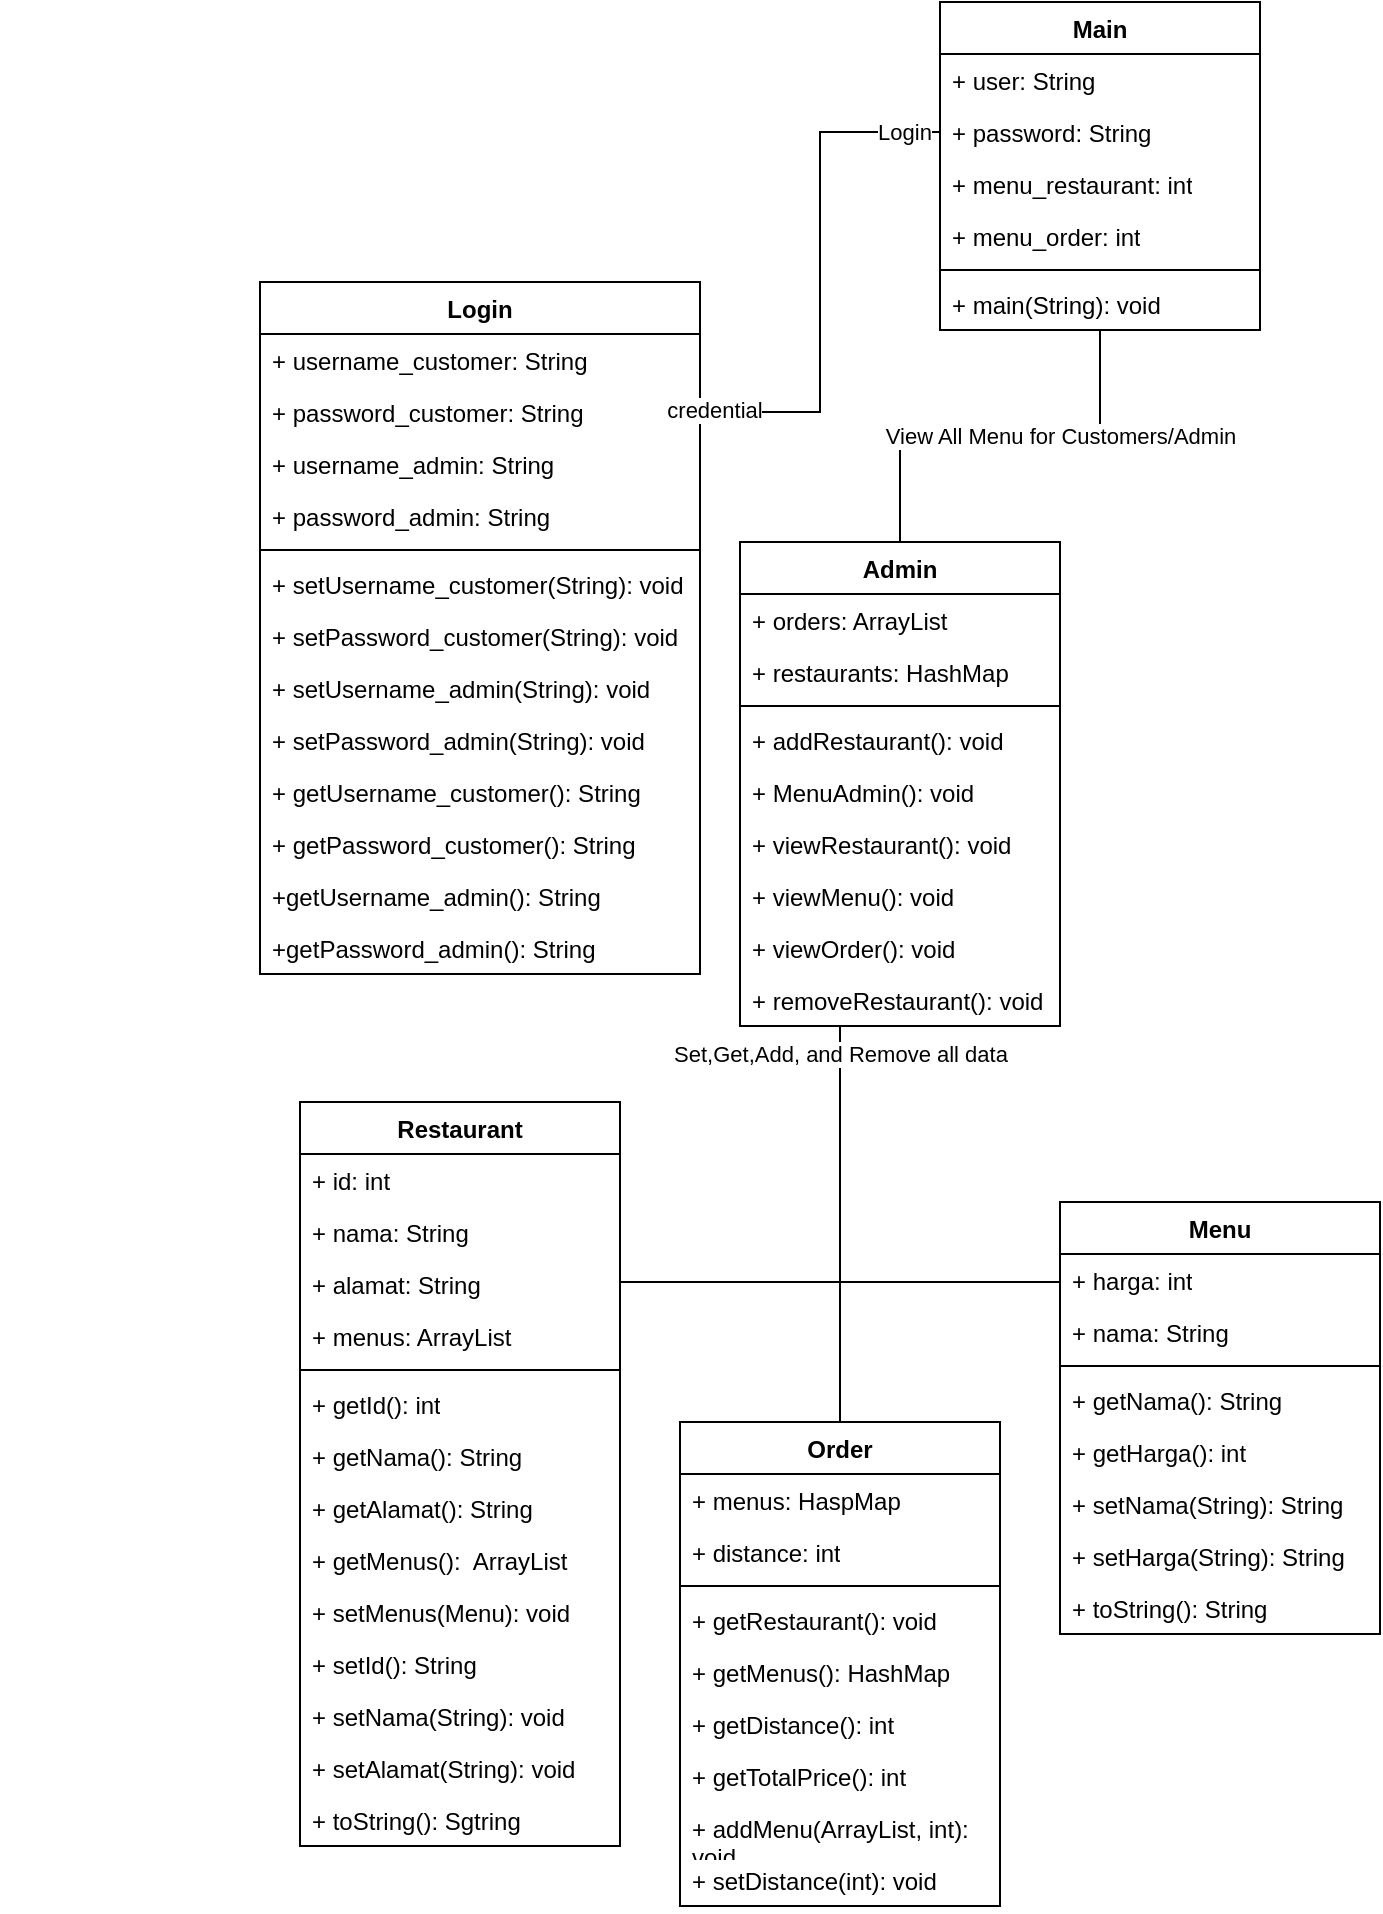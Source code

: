 <mxfile version="21.1.8" type="device">
  <diagram id="C5RBs43oDa-KdzZeNtuy" name="Page-1">
    <mxGraphModel dx="794" dy="462" grid="1" gridSize="10" guides="1" tooltips="1" connect="1" arrows="1" fold="1" page="1" pageScale="1" pageWidth="827" pageHeight="1169" math="0" shadow="0">
      <root>
        <mxCell id="WIyWlLk6GJQsqaUBKTNV-0" />
        <mxCell id="WIyWlLk6GJQsqaUBKTNV-1" parent="WIyWlLk6GJQsqaUBKTNV-0" />
        <mxCell id="12VqOVtXl39A6SLYMm3P-0" style="edgeStyle=orthogonalEdgeStyle;rounded=0;orthogonalLoop=1;jettySize=auto;html=1;entryX=0.5;entryY=0;entryDx=0;entryDy=0;endArrow=none;endFill=0;" edge="1" parent="WIyWlLk6GJQsqaUBKTNV-1" source="12VqOVtXl39A6SLYMm3P-2" target="12VqOVtXl39A6SLYMm3P-50">
          <mxGeometry relative="1" as="geometry" />
        </mxCell>
        <mxCell id="12VqOVtXl39A6SLYMm3P-1" value="View All Menu for Customers/Admin" style="edgeLabel;html=1;align=center;verticalAlign=middle;resizable=0;points=[];" connectable="0" vertex="1" parent="12VqOVtXl39A6SLYMm3P-0">
          <mxGeometry x="-0.288" relative="1" as="geometry">
            <mxPoint as="offset" />
          </mxGeometry>
        </mxCell>
        <mxCell id="12VqOVtXl39A6SLYMm3P-2" value="Main" style="swimlane;fontStyle=1;align=center;verticalAlign=top;childLayout=stackLayout;horizontal=1;startSize=26;horizontalStack=0;resizeParent=1;resizeParentMax=0;resizeLast=0;collapsible=1;marginBottom=0;whiteSpace=wrap;html=1;" vertex="1" parent="WIyWlLk6GJQsqaUBKTNV-1">
          <mxGeometry x="580" y="100" width="160" height="164" as="geometry" />
        </mxCell>
        <mxCell id="12VqOVtXl39A6SLYMm3P-3" value="+ user: String" style="text;strokeColor=none;fillColor=none;align=left;verticalAlign=top;spacingLeft=4;spacingRight=4;overflow=hidden;rotatable=0;points=[[0,0.5],[1,0.5]];portConstraint=eastwest;whiteSpace=wrap;html=1;" vertex="1" parent="12VqOVtXl39A6SLYMm3P-2">
          <mxGeometry y="26" width="160" height="26" as="geometry" />
        </mxCell>
        <mxCell id="12VqOVtXl39A6SLYMm3P-4" value="+ password: String" style="text;strokeColor=none;fillColor=none;align=left;verticalAlign=top;spacingLeft=4;spacingRight=4;overflow=hidden;rotatable=0;points=[[0,0.5],[1,0.5]];portConstraint=eastwest;whiteSpace=wrap;html=1;" vertex="1" parent="12VqOVtXl39A6SLYMm3P-2">
          <mxGeometry y="52" width="160" height="26" as="geometry" />
        </mxCell>
        <mxCell id="12VqOVtXl39A6SLYMm3P-5" value="+ menu_restaurant: int" style="text;strokeColor=none;fillColor=none;align=left;verticalAlign=top;spacingLeft=4;spacingRight=4;overflow=hidden;rotatable=0;points=[[0,0.5],[1,0.5]];portConstraint=eastwest;whiteSpace=wrap;html=1;" vertex="1" parent="12VqOVtXl39A6SLYMm3P-2">
          <mxGeometry y="78" width="160" height="26" as="geometry" />
        </mxCell>
        <mxCell id="12VqOVtXl39A6SLYMm3P-6" value="+ menu_order: int" style="text;strokeColor=none;fillColor=none;align=left;verticalAlign=top;spacingLeft=4;spacingRight=4;overflow=hidden;rotatable=0;points=[[0,0.5],[1,0.5]];portConstraint=eastwest;whiteSpace=wrap;html=1;" vertex="1" parent="12VqOVtXl39A6SLYMm3P-2">
          <mxGeometry y="104" width="160" height="26" as="geometry" />
        </mxCell>
        <mxCell id="12VqOVtXl39A6SLYMm3P-7" value="" style="line;strokeWidth=1;fillColor=none;align=left;verticalAlign=middle;spacingTop=-1;spacingLeft=3;spacingRight=3;rotatable=0;labelPosition=right;points=[];portConstraint=eastwest;strokeColor=inherit;" vertex="1" parent="12VqOVtXl39A6SLYMm3P-2">
          <mxGeometry y="130" width="160" height="8" as="geometry" />
        </mxCell>
        <mxCell id="12VqOVtXl39A6SLYMm3P-8" value="+ main(String): void" style="text;strokeColor=none;fillColor=none;align=left;verticalAlign=top;spacingLeft=4;spacingRight=4;overflow=hidden;rotatable=0;points=[[0,0.5],[1,0.5]];portConstraint=eastwest;whiteSpace=wrap;html=1;" vertex="1" parent="12VqOVtXl39A6SLYMm3P-2">
          <mxGeometry y="138" width="160" height="26" as="geometry" />
        </mxCell>
        <mxCell id="12VqOVtXl39A6SLYMm3P-9" value="Login" style="swimlane;fontStyle=1;align=center;verticalAlign=top;childLayout=stackLayout;horizontal=1;startSize=26;horizontalStack=0;resizeParent=1;resizeParentMax=0;resizeLast=0;collapsible=1;marginBottom=0;whiteSpace=wrap;html=1;" vertex="1" parent="WIyWlLk6GJQsqaUBKTNV-1">
          <mxGeometry x="240" y="240" width="220" height="346" as="geometry" />
        </mxCell>
        <mxCell id="12VqOVtXl39A6SLYMm3P-10" value="+ username_customer: String" style="text;strokeColor=none;fillColor=none;align=left;verticalAlign=top;spacingLeft=4;spacingRight=4;overflow=hidden;rotatable=0;points=[[0,0.5],[1,0.5]];portConstraint=eastwest;whiteSpace=wrap;html=1;" vertex="1" parent="12VqOVtXl39A6SLYMm3P-9">
          <mxGeometry y="26" width="220" height="26" as="geometry" />
        </mxCell>
        <mxCell id="12VqOVtXl39A6SLYMm3P-11" value="+ password_customer: String" style="text;strokeColor=none;fillColor=none;align=left;verticalAlign=top;spacingLeft=4;spacingRight=4;overflow=hidden;rotatable=0;points=[[0,0.5],[1,0.5]];portConstraint=eastwest;whiteSpace=wrap;html=1;" vertex="1" parent="12VqOVtXl39A6SLYMm3P-9">
          <mxGeometry y="52" width="220" height="26" as="geometry" />
        </mxCell>
        <mxCell id="12VqOVtXl39A6SLYMm3P-12" value="+ username_admin: String" style="text;strokeColor=none;fillColor=none;align=left;verticalAlign=top;spacingLeft=4;spacingRight=4;overflow=hidden;rotatable=0;points=[[0,0.5],[1,0.5]];portConstraint=eastwest;whiteSpace=wrap;html=1;" vertex="1" parent="12VqOVtXl39A6SLYMm3P-9">
          <mxGeometry y="78" width="220" height="26" as="geometry" />
        </mxCell>
        <mxCell id="12VqOVtXl39A6SLYMm3P-13" value="+ password_admin: String" style="text;strokeColor=none;fillColor=none;align=left;verticalAlign=top;spacingLeft=4;spacingRight=4;overflow=hidden;rotatable=0;points=[[0,0.5],[1,0.5]];portConstraint=eastwest;whiteSpace=wrap;html=1;" vertex="1" parent="12VqOVtXl39A6SLYMm3P-9">
          <mxGeometry y="104" width="220" height="26" as="geometry" />
        </mxCell>
        <mxCell id="12VqOVtXl39A6SLYMm3P-14" value="" style="line;strokeWidth=1;fillColor=none;align=left;verticalAlign=middle;spacingTop=-1;spacingLeft=3;spacingRight=3;rotatable=0;labelPosition=right;points=[];portConstraint=eastwest;strokeColor=inherit;" vertex="1" parent="12VqOVtXl39A6SLYMm3P-9">
          <mxGeometry y="130" width="220" height="8" as="geometry" />
        </mxCell>
        <mxCell id="12VqOVtXl39A6SLYMm3P-15" value="+ setUsername_customer(String): void" style="text;strokeColor=none;fillColor=none;align=left;verticalAlign=top;spacingLeft=4;spacingRight=4;overflow=hidden;rotatable=0;points=[[0,0.5],[1,0.5]];portConstraint=eastwest;whiteSpace=wrap;html=1;" vertex="1" parent="12VqOVtXl39A6SLYMm3P-9">
          <mxGeometry y="138" width="220" height="26" as="geometry" />
        </mxCell>
        <mxCell id="12VqOVtXl39A6SLYMm3P-16" value="+ setPassword_customer(String): void" style="text;strokeColor=none;fillColor=none;align=left;verticalAlign=top;spacingLeft=4;spacingRight=4;overflow=hidden;rotatable=0;points=[[0,0.5],[1,0.5]];portConstraint=eastwest;whiteSpace=wrap;html=1;" vertex="1" parent="12VqOVtXl39A6SLYMm3P-9">
          <mxGeometry y="164" width="220" height="26" as="geometry" />
        </mxCell>
        <mxCell id="12VqOVtXl39A6SLYMm3P-17" value="+ setUsername_admin(String): void" style="text;strokeColor=none;fillColor=none;align=left;verticalAlign=top;spacingLeft=4;spacingRight=4;overflow=hidden;rotatable=0;points=[[0,0.5],[1,0.5]];portConstraint=eastwest;whiteSpace=wrap;html=1;" vertex="1" parent="12VqOVtXl39A6SLYMm3P-9">
          <mxGeometry y="190" width="220" height="26" as="geometry" />
        </mxCell>
        <mxCell id="12VqOVtXl39A6SLYMm3P-18" value="+ setPassword_admin(String): void" style="text;strokeColor=none;fillColor=none;align=left;verticalAlign=top;spacingLeft=4;spacingRight=4;overflow=hidden;rotatable=0;points=[[0,0.5],[1,0.5]];portConstraint=eastwest;whiteSpace=wrap;html=1;" vertex="1" parent="12VqOVtXl39A6SLYMm3P-9">
          <mxGeometry y="216" width="220" height="26" as="geometry" />
        </mxCell>
        <mxCell id="12VqOVtXl39A6SLYMm3P-19" value="+ getUsername_customer(): String" style="text;strokeColor=none;fillColor=none;align=left;verticalAlign=top;spacingLeft=4;spacingRight=4;overflow=hidden;rotatable=0;points=[[0,0.5],[1,0.5]];portConstraint=eastwest;whiteSpace=wrap;html=1;" vertex="1" parent="12VqOVtXl39A6SLYMm3P-9">
          <mxGeometry y="242" width="220" height="26" as="geometry" />
        </mxCell>
        <mxCell id="12VqOVtXl39A6SLYMm3P-20" value="+ getPassword_customer(): String" style="text;strokeColor=none;fillColor=none;align=left;verticalAlign=top;spacingLeft=4;spacingRight=4;overflow=hidden;rotatable=0;points=[[0,0.5],[1,0.5]];portConstraint=eastwest;whiteSpace=wrap;html=1;" vertex="1" parent="12VqOVtXl39A6SLYMm3P-9">
          <mxGeometry y="268" width="220" height="26" as="geometry" />
        </mxCell>
        <mxCell id="12VqOVtXl39A6SLYMm3P-21" value="+getUsername_admin(): String" style="text;strokeColor=none;fillColor=none;align=left;verticalAlign=top;spacingLeft=4;spacingRight=4;overflow=hidden;rotatable=0;points=[[0,0.5],[1,0.5]];portConstraint=eastwest;whiteSpace=wrap;html=1;" vertex="1" parent="12VqOVtXl39A6SLYMm3P-9">
          <mxGeometry y="294" width="220" height="26" as="geometry" />
        </mxCell>
        <mxCell id="12VqOVtXl39A6SLYMm3P-22" value="+getPassword_admin(): String" style="text;strokeColor=none;fillColor=none;align=left;verticalAlign=top;spacingLeft=4;spacingRight=4;overflow=hidden;rotatable=0;points=[[0,0.5],[1,0.5]];portConstraint=eastwest;whiteSpace=wrap;html=1;" vertex="1" parent="12VqOVtXl39A6SLYMm3P-9">
          <mxGeometry y="320" width="220" height="26" as="geometry" />
        </mxCell>
        <mxCell id="12VqOVtXl39A6SLYMm3P-23" style="edgeStyle=orthogonalEdgeStyle;rounded=0;orthogonalLoop=1;jettySize=auto;html=1;endArrow=none;endFill=0;" edge="1" parent="WIyWlLk6GJQsqaUBKTNV-1" source="12VqOVtXl39A6SLYMm3P-24" target="12VqOVtXl39A6SLYMm3P-59">
          <mxGeometry relative="1" as="geometry">
            <Array as="points">
              <mxPoint x="730" y="740" />
              <mxPoint x="530" y="740" />
            </Array>
          </mxGeometry>
        </mxCell>
        <mxCell id="12VqOVtXl39A6SLYMm3P-24" value="Menu" style="swimlane;fontStyle=1;align=center;verticalAlign=top;childLayout=stackLayout;horizontal=1;startSize=26;horizontalStack=0;resizeParent=1;resizeParentMax=0;resizeLast=0;collapsible=1;marginBottom=0;whiteSpace=wrap;html=1;" vertex="1" parent="WIyWlLk6GJQsqaUBKTNV-1">
          <mxGeometry x="640" y="700" width="160" height="216" as="geometry" />
        </mxCell>
        <mxCell id="12VqOVtXl39A6SLYMm3P-25" value="+ harga: int" style="text;strokeColor=none;fillColor=none;align=left;verticalAlign=top;spacingLeft=4;spacingRight=4;overflow=hidden;rotatable=0;points=[[0,0.5],[1,0.5]];portConstraint=eastwest;whiteSpace=wrap;html=1;" vertex="1" parent="12VqOVtXl39A6SLYMm3P-24">
          <mxGeometry y="26" width="160" height="26" as="geometry" />
        </mxCell>
        <mxCell id="12VqOVtXl39A6SLYMm3P-26" value="+ nama: String" style="text;strokeColor=none;fillColor=none;align=left;verticalAlign=top;spacingLeft=4;spacingRight=4;overflow=hidden;rotatable=0;points=[[0,0.5],[1,0.5]];portConstraint=eastwest;whiteSpace=wrap;html=1;" vertex="1" parent="12VqOVtXl39A6SLYMm3P-24">
          <mxGeometry y="52" width="160" height="26" as="geometry" />
        </mxCell>
        <mxCell id="12VqOVtXl39A6SLYMm3P-27" value="" style="line;strokeWidth=1;fillColor=none;align=left;verticalAlign=middle;spacingTop=-1;spacingLeft=3;spacingRight=3;rotatable=0;labelPosition=right;points=[];portConstraint=eastwest;strokeColor=inherit;" vertex="1" parent="12VqOVtXl39A6SLYMm3P-24">
          <mxGeometry y="78" width="160" height="8" as="geometry" />
        </mxCell>
        <mxCell id="12VqOVtXl39A6SLYMm3P-28" value="+ getNama(): String" style="text;strokeColor=none;fillColor=none;align=left;verticalAlign=top;spacingLeft=4;spacingRight=4;overflow=hidden;rotatable=0;points=[[0,0.5],[1,0.5]];portConstraint=eastwest;whiteSpace=wrap;html=1;" vertex="1" parent="12VqOVtXl39A6SLYMm3P-24">
          <mxGeometry y="86" width="160" height="26" as="geometry" />
        </mxCell>
        <mxCell id="12VqOVtXl39A6SLYMm3P-29" value="+ getHarga(): int" style="text;strokeColor=none;fillColor=none;align=left;verticalAlign=top;spacingLeft=4;spacingRight=4;overflow=hidden;rotatable=0;points=[[0,0.5],[1,0.5]];portConstraint=eastwest;whiteSpace=wrap;html=1;" vertex="1" parent="12VqOVtXl39A6SLYMm3P-24">
          <mxGeometry y="112" width="160" height="26" as="geometry" />
        </mxCell>
        <mxCell id="12VqOVtXl39A6SLYMm3P-30" value="+ setNama(String): String" style="text;strokeColor=none;fillColor=none;align=left;verticalAlign=top;spacingLeft=4;spacingRight=4;overflow=hidden;rotatable=0;points=[[0,0.5],[1,0.5]];portConstraint=eastwest;whiteSpace=wrap;html=1;" vertex="1" parent="12VqOVtXl39A6SLYMm3P-24">
          <mxGeometry y="138" width="160" height="26" as="geometry" />
        </mxCell>
        <mxCell id="12VqOVtXl39A6SLYMm3P-31" value="+ setHarga(String): String" style="text;strokeColor=none;fillColor=none;align=left;verticalAlign=top;spacingLeft=4;spacingRight=4;overflow=hidden;rotatable=0;points=[[0,0.5],[1,0.5]];portConstraint=eastwest;whiteSpace=wrap;html=1;" vertex="1" parent="12VqOVtXl39A6SLYMm3P-24">
          <mxGeometry y="164" width="160" height="26" as="geometry" />
        </mxCell>
        <mxCell id="12VqOVtXl39A6SLYMm3P-32" value="+ toString(): String" style="text;strokeColor=none;fillColor=none;align=left;verticalAlign=top;spacingLeft=4;spacingRight=4;overflow=hidden;rotatable=0;points=[[0,0.5],[1,0.5]];portConstraint=eastwest;whiteSpace=wrap;html=1;" vertex="1" parent="12VqOVtXl39A6SLYMm3P-24">
          <mxGeometry y="190" width="160" height="26" as="geometry" />
        </mxCell>
        <mxCell id="12VqOVtXl39A6SLYMm3P-33" style="edgeStyle=orthogonalEdgeStyle;rounded=0;orthogonalLoop=1;jettySize=auto;html=1;endArrow=none;endFill=0;" edge="1" parent="WIyWlLk6GJQsqaUBKTNV-1" source="12VqOVtXl39A6SLYMm3P-34" target="12VqOVtXl39A6SLYMm3P-59">
          <mxGeometry relative="1" as="geometry">
            <Array as="points">
              <mxPoint x="330" y="740" />
              <mxPoint x="530" y="740" />
            </Array>
          </mxGeometry>
        </mxCell>
        <mxCell id="12VqOVtXl39A6SLYMm3P-34" value="Restaurant" style="swimlane;fontStyle=1;align=center;verticalAlign=top;childLayout=stackLayout;horizontal=1;startSize=26;horizontalStack=0;resizeParent=1;resizeParentMax=0;resizeLast=0;collapsible=1;marginBottom=0;whiteSpace=wrap;html=1;" vertex="1" parent="WIyWlLk6GJQsqaUBKTNV-1">
          <mxGeometry x="260" y="650" width="160" height="372" as="geometry" />
        </mxCell>
        <mxCell id="12VqOVtXl39A6SLYMm3P-35" value="+ id: int" style="text;strokeColor=none;fillColor=none;align=left;verticalAlign=top;spacingLeft=4;spacingRight=4;overflow=hidden;rotatable=0;points=[[0,0.5],[1,0.5]];portConstraint=eastwest;whiteSpace=wrap;html=1;" vertex="1" parent="12VqOVtXl39A6SLYMm3P-34">
          <mxGeometry y="26" width="160" height="26" as="geometry" />
        </mxCell>
        <mxCell id="12VqOVtXl39A6SLYMm3P-36" value="+ nama: String" style="text;strokeColor=none;fillColor=none;align=left;verticalAlign=top;spacingLeft=4;spacingRight=4;overflow=hidden;rotatable=0;points=[[0,0.5],[1,0.5]];portConstraint=eastwest;whiteSpace=wrap;html=1;" vertex="1" parent="12VqOVtXl39A6SLYMm3P-34">
          <mxGeometry y="52" width="160" height="26" as="geometry" />
        </mxCell>
        <mxCell id="12VqOVtXl39A6SLYMm3P-37" value="+ alamat: String" style="text;strokeColor=none;fillColor=none;align=left;verticalAlign=top;spacingLeft=4;spacingRight=4;overflow=hidden;rotatable=0;points=[[0,0.5],[1,0.5]];portConstraint=eastwest;whiteSpace=wrap;html=1;" vertex="1" parent="12VqOVtXl39A6SLYMm3P-34">
          <mxGeometry y="78" width="160" height="26" as="geometry" />
        </mxCell>
        <mxCell id="12VqOVtXl39A6SLYMm3P-38" value="+ menus: ArrayList" style="text;strokeColor=none;fillColor=none;align=left;verticalAlign=top;spacingLeft=4;spacingRight=4;overflow=hidden;rotatable=0;points=[[0,0.5],[1,0.5]];portConstraint=eastwest;whiteSpace=wrap;html=1;" vertex="1" parent="12VqOVtXl39A6SLYMm3P-34">
          <mxGeometry y="104" width="160" height="26" as="geometry" />
        </mxCell>
        <mxCell id="12VqOVtXl39A6SLYMm3P-39" value="" style="line;strokeWidth=1;fillColor=none;align=left;verticalAlign=middle;spacingTop=-1;spacingLeft=3;spacingRight=3;rotatable=0;labelPosition=right;points=[];portConstraint=eastwest;strokeColor=inherit;" vertex="1" parent="12VqOVtXl39A6SLYMm3P-34">
          <mxGeometry y="130" width="160" height="8" as="geometry" />
        </mxCell>
        <mxCell id="12VqOVtXl39A6SLYMm3P-40" value="+ getId(): int" style="text;strokeColor=none;fillColor=none;align=left;verticalAlign=top;spacingLeft=4;spacingRight=4;overflow=hidden;rotatable=0;points=[[0,0.5],[1,0.5]];portConstraint=eastwest;whiteSpace=wrap;html=1;" vertex="1" parent="12VqOVtXl39A6SLYMm3P-34">
          <mxGeometry y="138" width="160" height="26" as="geometry" />
        </mxCell>
        <mxCell id="12VqOVtXl39A6SLYMm3P-41" value="+ getNama(): String" style="text;strokeColor=none;fillColor=none;align=left;verticalAlign=top;spacingLeft=4;spacingRight=4;overflow=hidden;rotatable=0;points=[[0,0.5],[1,0.5]];portConstraint=eastwest;whiteSpace=wrap;html=1;" vertex="1" parent="12VqOVtXl39A6SLYMm3P-34">
          <mxGeometry y="164" width="160" height="26" as="geometry" />
        </mxCell>
        <mxCell id="12VqOVtXl39A6SLYMm3P-42" value="+ getAlamat(): String" style="text;strokeColor=none;fillColor=none;align=left;verticalAlign=top;spacingLeft=4;spacingRight=4;overflow=hidden;rotatable=0;points=[[0,0.5],[1,0.5]];portConstraint=eastwest;whiteSpace=wrap;html=1;" vertex="1" parent="12VqOVtXl39A6SLYMm3P-34">
          <mxGeometry y="190" width="160" height="26" as="geometry" />
        </mxCell>
        <mxCell id="12VqOVtXl39A6SLYMm3P-43" value="+ getMenus():&amp;nbsp; ArrayList" style="text;strokeColor=none;fillColor=none;align=left;verticalAlign=top;spacingLeft=4;spacingRight=4;overflow=hidden;rotatable=0;points=[[0,0.5],[1,0.5]];portConstraint=eastwest;whiteSpace=wrap;html=1;" vertex="1" parent="12VqOVtXl39A6SLYMm3P-34">
          <mxGeometry y="216" width="160" height="26" as="geometry" />
        </mxCell>
        <mxCell id="12VqOVtXl39A6SLYMm3P-44" value="+ setMenus(Menu): void" style="text;strokeColor=none;fillColor=none;align=left;verticalAlign=top;spacingLeft=4;spacingRight=4;overflow=hidden;rotatable=0;points=[[0,0.5],[1,0.5]];portConstraint=eastwest;whiteSpace=wrap;html=1;" vertex="1" parent="12VqOVtXl39A6SLYMm3P-34">
          <mxGeometry y="242" width="160" height="26" as="geometry" />
        </mxCell>
        <mxCell id="12VqOVtXl39A6SLYMm3P-45" value="+ setId(): String" style="text;strokeColor=none;fillColor=none;align=left;verticalAlign=top;spacingLeft=4;spacingRight=4;overflow=hidden;rotatable=0;points=[[0,0.5],[1,0.5]];portConstraint=eastwest;whiteSpace=wrap;html=1;" vertex="1" parent="12VqOVtXl39A6SLYMm3P-34">
          <mxGeometry y="268" width="160" height="26" as="geometry" />
        </mxCell>
        <mxCell id="12VqOVtXl39A6SLYMm3P-46" value="+ setNama(String): void" style="text;strokeColor=none;fillColor=none;align=left;verticalAlign=top;spacingLeft=4;spacingRight=4;overflow=hidden;rotatable=0;points=[[0,0.5],[1,0.5]];portConstraint=eastwest;whiteSpace=wrap;html=1;" vertex="1" parent="12VqOVtXl39A6SLYMm3P-34">
          <mxGeometry y="294" width="160" height="26" as="geometry" />
        </mxCell>
        <mxCell id="12VqOVtXl39A6SLYMm3P-47" value="+ setAlamat(String): void" style="text;strokeColor=none;fillColor=none;align=left;verticalAlign=top;spacingLeft=4;spacingRight=4;overflow=hidden;rotatable=0;points=[[0,0.5],[1,0.5]];portConstraint=eastwest;whiteSpace=wrap;html=1;" vertex="1" parent="12VqOVtXl39A6SLYMm3P-34">
          <mxGeometry y="320" width="160" height="26" as="geometry" />
        </mxCell>
        <mxCell id="12VqOVtXl39A6SLYMm3P-48" value="+ toString(): Sgtring" style="text;strokeColor=none;fillColor=none;align=left;verticalAlign=top;spacingLeft=4;spacingRight=4;overflow=hidden;rotatable=0;points=[[0,0.5],[1,0.5]];portConstraint=eastwest;whiteSpace=wrap;html=1;" vertex="1" parent="12VqOVtXl39A6SLYMm3P-34">
          <mxGeometry y="346" width="160" height="26" as="geometry" />
        </mxCell>
        <mxCell id="12VqOVtXl39A6SLYMm3P-49" style="text;strokeColor=none;fillColor=none;align=left;verticalAlign=top;spacingLeft=4;spacingRight=4;overflow=hidden;rotatable=0;points=[[0,0.5],[1,0.5]];portConstraint=eastwest;whiteSpace=wrap;html=1;" vertex="1" parent="WIyWlLk6GJQsqaUBKTNV-1">
          <mxGeometry x="110" y="330" width="160" height="26" as="geometry" />
        </mxCell>
        <mxCell id="12VqOVtXl39A6SLYMm3P-50" value="Admin" style="swimlane;fontStyle=1;align=center;verticalAlign=top;childLayout=stackLayout;horizontal=1;startSize=26;horizontalStack=0;resizeParent=1;resizeParentMax=0;resizeLast=0;collapsible=1;marginBottom=0;whiteSpace=wrap;html=1;" vertex="1" parent="WIyWlLk6GJQsqaUBKTNV-1">
          <mxGeometry x="480" y="370" width="160" height="242" as="geometry" />
        </mxCell>
        <mxCell id="12VqOVtXl39A6SLYMm3P-51" value="+ orders: ArrayList" style="text;strokeColor=none;fillColor=none;align=left;verticalAlign=top;spacingLeft=4;spacingRight=4;overflow=hidden;rotatable=0;points=[[0,0.5],[1,0.5]];portConstraint=eastwest;whiteSpace=wrap;html=1;" vertex="1" parent="12VqOVtXl39A6SLYMm3P-50">
          <mxGeometry y="26" width="160" height="26" as="geometry" />
        </mxCell>
        <mxCell id="12VqOVtXl39A6SLYMm3P-52" value="+ restaurants: HashMap" style="text;strokeColor=none;fillColor=none;align=left;verticalAlign=top;spacingLeft=4;spacingRight=4;overflow=hidden;rotatable=0;points=[[0,0.5],[1,0.5]];portConstraint=eastwest;whiteSpace=wrap;html=1;" vertex="1" parent="12VqOVtXl39A6SLYMm3P-50">
          <mxGeometry y="52" width="160" height="26" as="geometry" />
        </mxCell>
        <mxCell id="12VqOVtXl39A6SLYMm3P-53" value="" style="line;strokeWidth=1;fillColor=none;align=left;verticalAlign=middle;spacingTop=-1;spacingLeft=3;spacingRight=3;rotatable=0;labelPosition=right;points=[];portConstraint=eastwest;strokeColor=inherit;" vertex="1" parent="12VqOVtXl39A6SLYMm3P-50">
          <mxGeometry y="78" width="160" height="8" as="geometry" />
        </mxCell>
        <mxCell id="12VqOVtXl39A6SLYMm3P-54" value="+ addRestaurant(): void" style="text;strokeColor=none;fillColor=none;align=left;verticalAlign=top;spacingLeft=4;spacingRight=4;overflow=hidden;rotatable=0;points=[[0,0.5],[1,0.5]];portConstraint=eastwest;whiteSpace=wrap;html=1;" vertex="1" parent="12VqOVtXl39A6SLYMm3P-50">
          <mxGeometry y="86" width="160" height="26" as="geometry" />
        </mxCell>
        <mxCell id="12VqOVtXl39A6SLYMm3P-55" value="+ MenuAdmin(): void" style="text;strokeColor=none;fillColor=none;align=left;verticalAlign=top;spacingLeft=4;spacingRight=4;overflow=hidden;rotatable=0;points=[[0,0.5],[1,0.5]];portConstraint=eastwest;whiteSpace=wrap;html=1;" vertex="1" parent="12VqOVtXl39A6SLYMm3P-50">
          <mxGeometry y="112" width="160" height="26" as="geometry" />
        </mxCell>
        <mxCell id="12VqOVtXl39A6SLYMm3P-56" value="+ viewRestaurant(): void" style="text;strokeColor=none;fillColor=none;align=left;verticalAlign=top;spacingLeft=4;spacingRight=4;overflow=hidden;rotatable=0;points=[[0,0.5],[1,0.5]];portConstraint=eastwest;whiteSpace=wrap;html=1;" vertex="1" parent="12VqOVtXl39A6SLYMm3P-50">
          <mxGeometry y="138" width="160" height="26" as="geometry" />
        </mxCell>
        <mxCell id="12VqOVtXl39A6SLYMm3P-57" value="+ viewMenu(): void" style="text;strokeColor=none;fillColor=none;align=left;verticalAlign=top;spacingLeft=4;spacingRight=4;overflow=hidden;rotatable=0;points=[[0,0.5],[1,0.5]];portConstraint=eastwest;whiteSpace=wrap;html=1;" vertex="1" parent="12VqOVtXl39A6SLYMm3P-50">
          <mxGeometry y="164" width="160" height="26" as="geometry" />
        </mxCell>
        <mxCell id="12VqOVtXl39A6SLYMm3P-58" value="+ viewOrder(): void" style="text;strokeColor=none;fillColor=none;align=left;verticalAlign=top;spacingLeft=4;spacingRight=4;overflow=hidden;rotatable=0;points=[[0,0.5],[1,0.5]];portConstraint=eastwest;whiteSpace=wrap;html=1;" vertex="1" parent="12VqOVtXl39A6SLYMm3P-50">
          <mxGeometry y="190" width="160" height="26" as="geometry" />
        </mxCell>
        <mxCell id="12VqOVtXl39A6SLYMm3P-59" value="+ removeRestaurant(): void" style="text;strokeColor=none;fillColor=none;align=left;verticalAlign=top;spacingLeft=4;spacingRight=4;overflow=hidden;rotatable=0;points=[[0,0.5],[1,0.5]];portConstraint=eastwest;whiteSpace=wrap;html=1;" vertex="1" parent="12VqOVtXl39A6SLYMm3P-50">
          <mxGeometry y="216" width="160" height="26" as="geometry" />
        </mxCell>
        <mxCell id="12VqOVtXl39A6SLYMm3P-60" style="edgeStyle=orthogonalEdgeStyle;rounded=0;orthogonalLoop=1;jettySize=auto;html=1;entryX=0.5;entryY=1;entryDx=0;entryDy=0;endArrow=none;endFill=0;" edge="1" parent="WIyWlLk6GJQsqaUBKTNV-1" source="12VqOVtXl39A6SLYMm3P-62" target="12VqOVtXl39A6SLYMm3P-50">
          <mxGeometry relative="1" as="geometry">
            <Array as="points">
              <mxPoint x="530" y="760" />
              <mxPoint x="530" y="760" />
            </Array>
          </mxGeometry>
        </mxCell>
        <mxCell id="12VqOVtXl39A6SLYMm3P-61" value="Set,Get,Add, and Remove all data" style="edgeLabel;html=1;align=center;verticalAlign=middle;resizable=0;points=[];" connectable="0" vertex="1" parent="12VqOVtXl39A6SLYMm3P-60">
          <mxGeometry x="0.668" y="1" relative="1" as="geometry">
            <mxPoint x="1" y="6" as="offset" />
          </mxGeometry>
        </mxCell>
        <mxCell id="12VqOVtXl39A6SLYMm3P-62" value="Order" style="swimlane;fontStyle=1;align=center;verticalAlign=top;childLayout=stackLayout;horizontal=1;startSize=26;horizontalStack=0;resizeParent=1;resizeParentMax=0;resizeLast=0;collapsible=1;marginBottom=0;whiteSpace=wrap;html=1;" vertex="1" parent="WIyWlLk6GJQsqaUBKTNV-1">
          <mxGeometry x="450" y="810" width="160" height="242" as="geometry" />
        </mxCell>
        <mxCell id="12VqOVtXl39A6SLYMm3P-63" value="+ menus: HaspMap" style="text;strokeColor=none;fillColor=none;align=left;verticalAlign=top;spacingLeft=4;spacingRight=4;overflow=hidden;rotatable=0;points=[[0,0.5],[1,0.5]];portConstraint=eastwest;whiteSpace=wrap;html=1;" vertex="1" parent="12VqOVtXl39A6SLYMm3P-62">
          <mxGeometry y="26" width="160" height="26" as="geometry" />
        </mxCell>
        <mxCell id="12VqOVtXl39A6SLYMm3P-64" value="+ distance: int" style="text;strokeColor=none;fillColor=none;align=left;verticalAlign=top;spacingLeft=4;spacingRight=4;overflow=hidden;rotatable=0;points=[[0,0.5],[1,0.5]];portConstraint=eastwest;whiteSpace=wrap;html=1;" vertex="1" parent="12VqOVtXl39A6SLYMm3P-62">
          <mxGeometry y="52" width="160" height="26" as="geometry" />
        </mxCell>
        <mxCell id="12VqOVtXl39A6SLYMm3P-65" value="" style="line;strokeWidth=1;fillColor=none;align=left;verticalAlign=middle;spacingTop=-1;spacingLeft=3;spacingRight=3;rotatable=0;labelPosition=right;points=[];portConstraint=eastwest;strokeColor=inherit;" vertex="1" parent="12VqOVtXl39A6SLYMm3P-62">
          <mxGeometry y="78" width="160" height="8" as="geometry" />
        </mxCell>
        <mxCell id="12VqOVtXl39A6SLYMm3P-66" value="+ getRestaurant(): void" style="text;strokeColor=none;fillColor=none;align=left;verticalAlign=top;spacingLeft=4;spacingRight=4;overflow=hidden;rotatable=0;points=[[0,0.5],[1,0.5]];portConstraint=eastwest;whiteSpace=wrap;html=1;" vertex="1" parent="12VqOVtXl39A6SLYMm3P-62">
          <mxGeometry y="86" width="160" height="26" as="geometry" />
        </mxCell>
        <mxCell id="12VqOVtXl39A6SLYMm3P-67" value="+ getMenus(): HashMap" style="text;strokeColor=none;fillColor=none;align=left;verticalAlign=top;spacingLeft=4;spacingRight=4;overflow=hidden;rotatable=0;points=[[0,0.5],[1,0.5]];portConstraint=eastwest;whiteSpace=wrap;html=1;" vertex="1" parent="12VqOVtXl39A6SLYMm3P-62">
          <mxGeometry y="112" width="160" height="26" as="geometry" />
        </mxCell>
        <mxCell id="12VqOVtXl39A6SLYMm3P-68" value="+ getDistance(): int" style="text;strokeColor=none;fillColor=none;align=left;verticalAlign=top;spacingLeft=4;spacingRight=4;overflow=hidden;rotatable=0;points=[[0,0.5],[1,0.5]];portConstraint=eastwest;whiteSpace=wrap;html=1;" vertex="1" parent="12VqOVtXl39A6SLYMm3P-62">
          <mxGeometry y="138" width="160" height="26" as="geometry" />
        </mxCell>
        <mxCell id="12VqOVtXl39A6SLYMm3P-69" value="+ getTotalPrice(): int" style="text;strokeColor=none;fillColor=none;align=left;verticalAlign=top;spacingLeft=4;spacingRight=4;overflow=hidden;rotatable=0;points=[[0,0.5],[1,0.5]];portConstraint=eastwest;whiteSpace=wrap;html=1;" vertex="1" parent="12VqOVtXl39A6SLYMm3P-62">
          <mxGeometry y="164" width="160" height="26" as="geometry" />
        </mxCell>
        <mxCell id="12VqOVtXl39A6SLYMm3P-70" value="+ addMenu(ArrayList, int): void" style="text;strokeColor=none;fillColor=none;align=left;verticalAlign=top;spacingLeft=4;spacingRight=4;overflow=hidden;rotatable=0;points=[[0,0.5],[1,0.5]];portConstraint=eastwest;whiteSpace=wrap;html=1;" vertex="1" parent="12VqOVtXl39A6SLYMm3P-62">
          <mxGeometry y="190" width="160" height="26" as="geometry" />
        </mxCell>
        <mxCell id="12VqOVtXl39A6SLYMm3P-71" value="+ setDistance(int): void" style="text;strokeColor=none;fillColor=none;align=left;verticalAlign=top;spacingLeft=4;spacingRight=4;overflow=hidden;rotatable=0;points=[[0,0.5],[1,0.5]];portConstraint=eastwest;whiteSpace=wrap;html=1;" vertex="1" parent="12VqOVtXl39A6SLYMm3P-62">
          <mxGeometry y="216" width="160" height="26" as="geometry" />
        </mxCell>
        <mxCell id="12VqOVtXl39A6SLYMm3P-72" style="edgeStyle=orthogonalEdgeStyle;rounded=0;orthogonalLoop=1;jettySize=auto;html=1;endArrow=none;endFill=0;" edge="1" parent="WIyWlLk6GJQsqaUBKTNV-1" source="12VqOVtXl39A6SLYMm3P-11" target="12VqOVtXl39A6SLYMm3P-4">
          <mxGeometry relative="1" as="geometry" />
        </mxCell>
        <mxCell id="12VqOVtXl39A6SLYMm3P-73" value="Login" style="edgeLabel;html=1;align=center;verticalAlign=middle;resizable=0;points=[];" connectable="0" vertex="1" parent="12VqOVtXl39A6SLYMm3P-72">
          <mxGeometry x="0.816" relative="1" as="geometry">
            <mxPoint x="6" as="offset" />
          </mxGeometry>
        </mxCell>
        <mxCell id="12VqOVtXl39A6SLYMm3P-74" value="credential" style="edgeLabel;html=1;align=center;verticalAlign=middle;resizable=0;points=[];" connectable="0" vertex="1" parent="12VqOVtXl39A6SLYMm3P-72">
          <mxGeometry x="-0.822" y="1" relative="1" as="geometry">
            <mxPoint x="-16" as="offset" />
          </mxGeometry>
        </mxCell>
      </root>
    </mxGraphModel>
  </diagram>
</mxfile>
